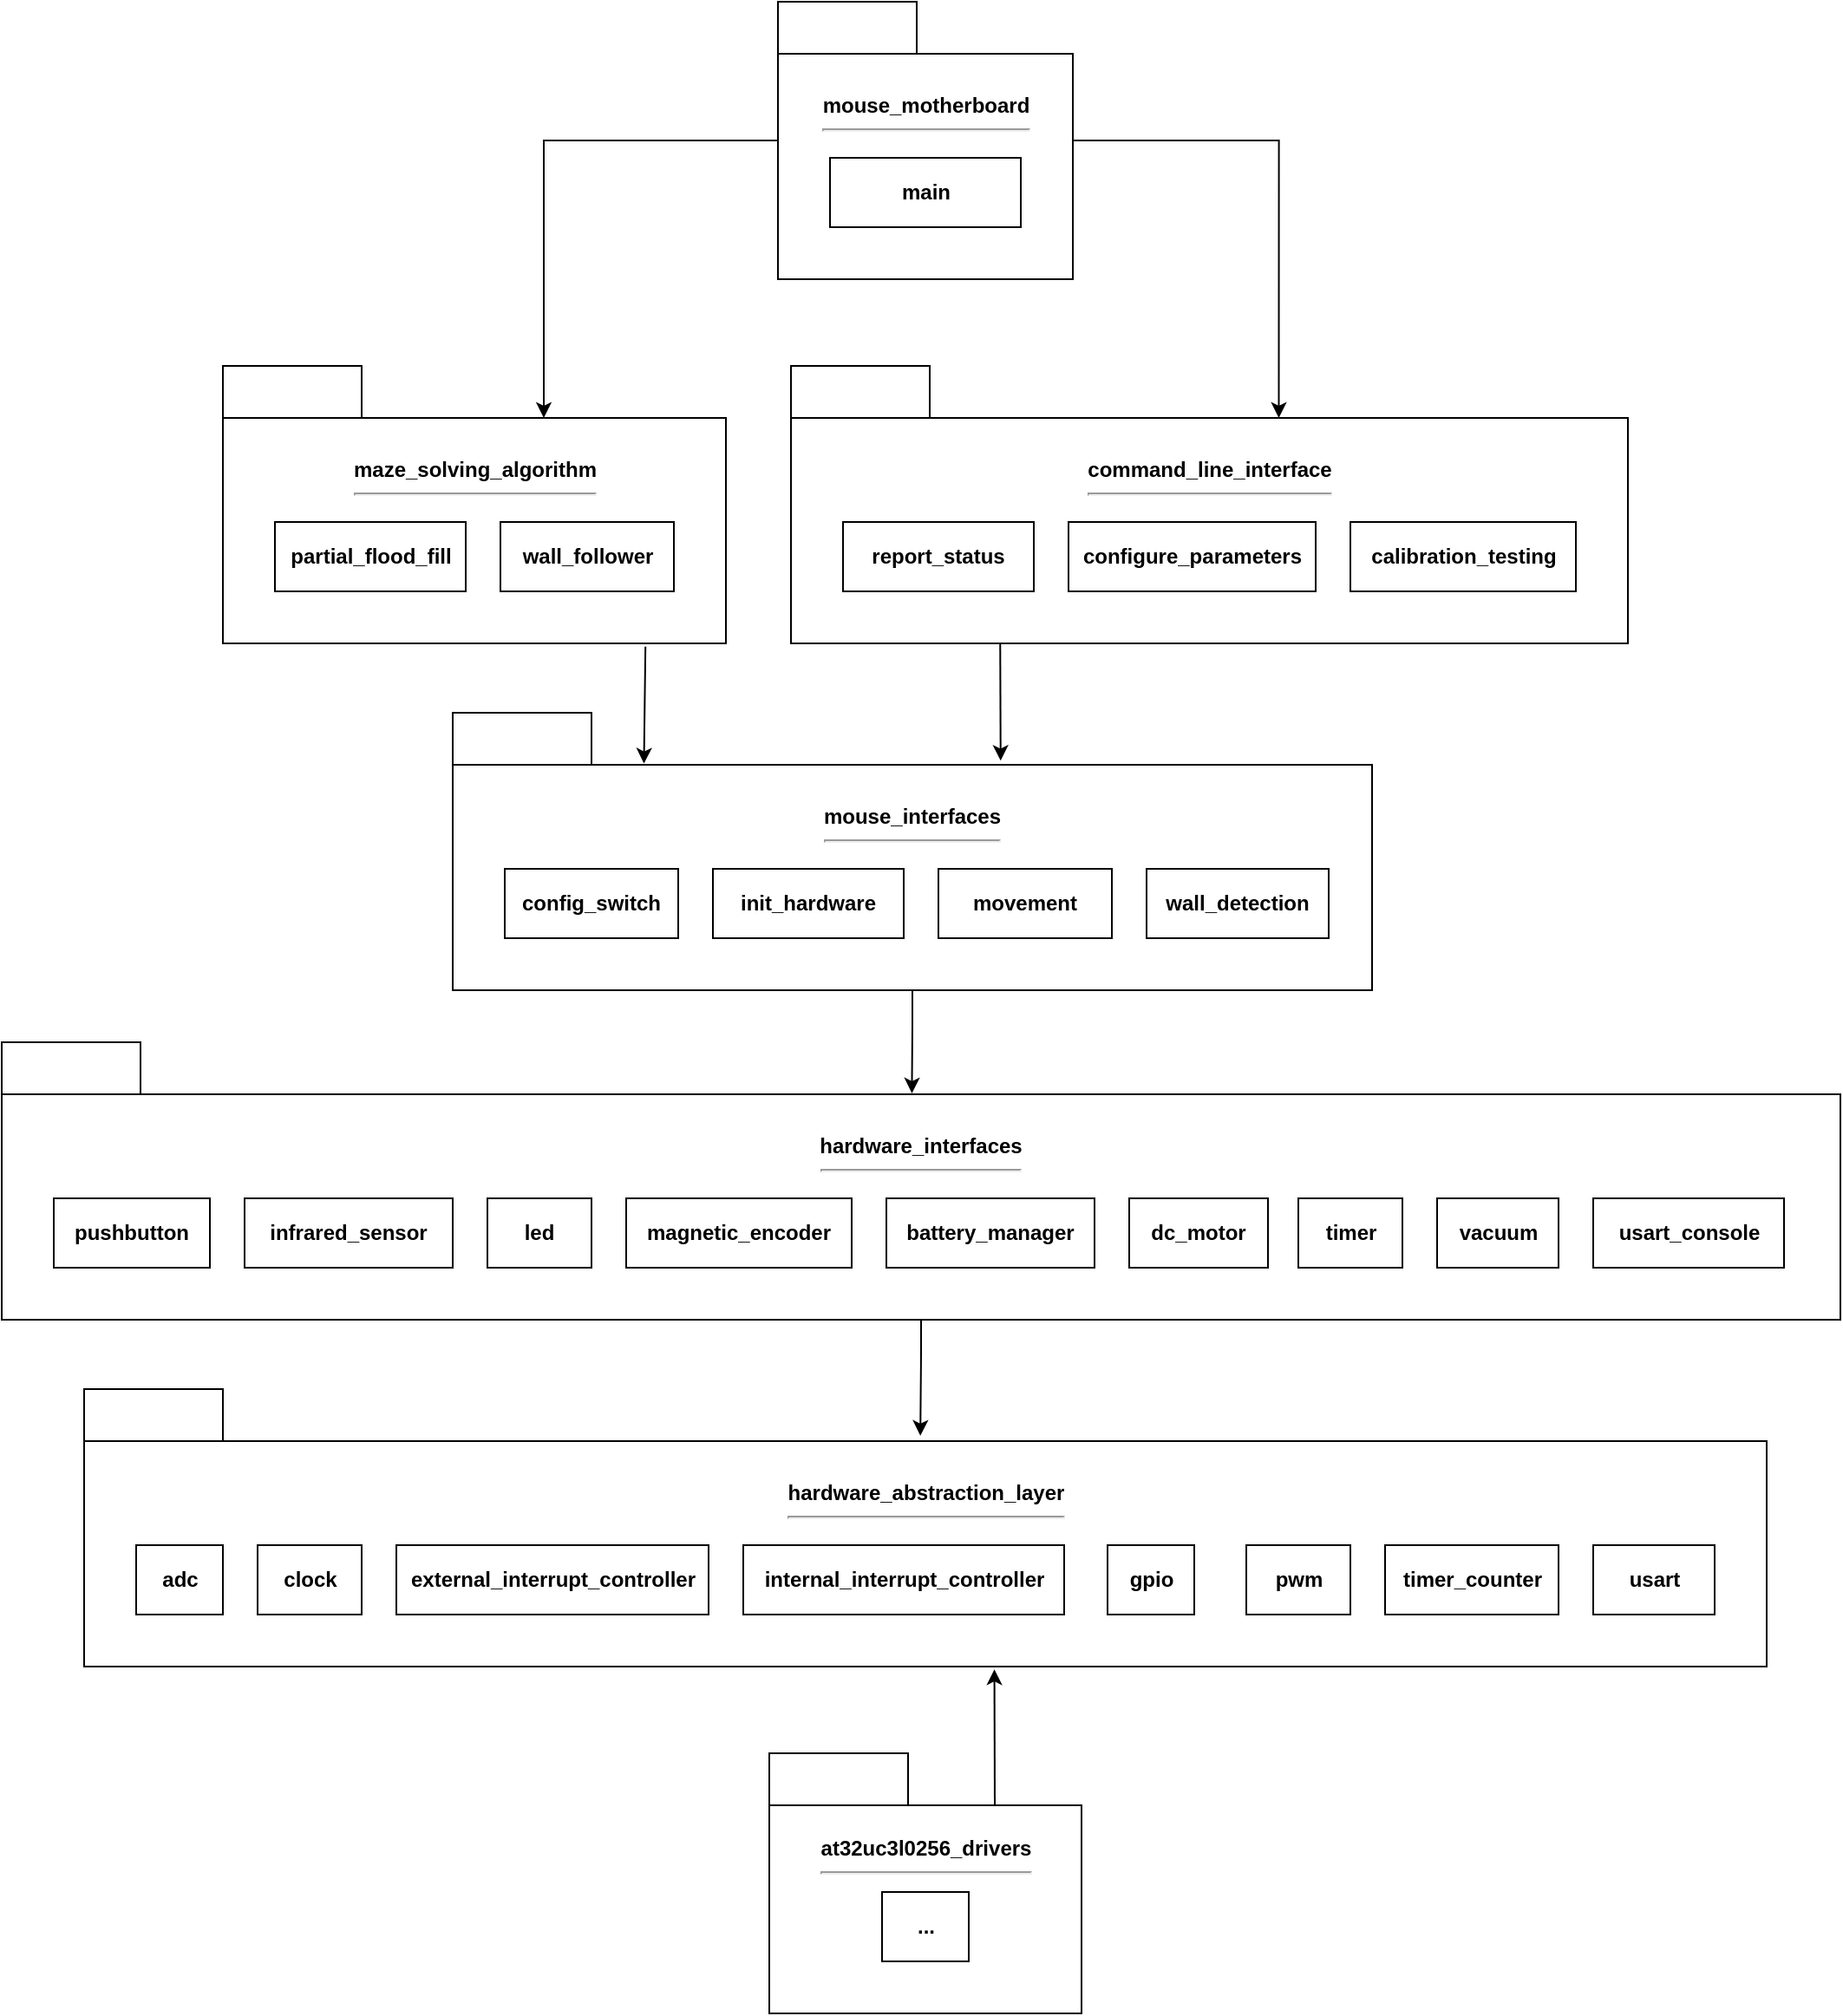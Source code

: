 <mxfile version="26.2.2">
  <diagram name="Page-1" id="oKpc1l_Igcs4GMacKgKO">
    <mxGraphModel dx="1740" dy="1057" grid="1" gridSize="10" guides="1" tooltips="1" connect="1" arrows="1" fold="1" page="1" pageScale="1" pageWidth="850" pageHeight="1100" math="0" shadow="0">
      <root>
        <mxCell id="0" />
        <mxCell id="1" parent="0" />
        <mxCell id="VA4gKk7P2Ic-5W_0SB8y-1" value="hardware_interfaces&lt;div&gt;&lt;hr&gt;&lt;br&gt;&lt;/div&gt;&lt;div&gt;&lt;br&gt;&lt;/div&gt;&lt;div&gt;&lt;br&gt;&lt;/div&gt;&lt;div&gt;&lt;br&gt;&lt;/div&gt;" style="shape=folder;fontStyle=1;tabWidth=80;tabHeight=30;tabPosition=left;html=1;boundedLbl=1;whiteSpace=wrap;" vertex="1" parent="1">
          <mxGeometry x="50" y="710" width="1060" height="160" as="geometry" />
        </mxCell>
        <mxCell id="VA4gKk7P2Ic-5W_0SB8y-3" value="&lt;b&gt;pushbutton&lt;/b&gt;" style="rounded=0;whiteSpace=wrap;html=1;" vertex="1" parent="1">
          <mxGeometry x="80" y="800" width="90" height="40" as="geometry" />
        </mxCell>
        <mxCell id="VA4gKk7P2Ic-5W_0SB8y-4" value="&lt;b&gt;infrared_sensor&lt;/b&gt;" style="rounded=0;whiteSpace=wrap;html=1;" vertex="1" parent="1">
          <mxGeometry x="190" y="800" width="120" height="40" as="geometry" />
        </mxCell>
        <mxCell id="VA4gKk7P2Ic-5W_0SB8y-5" value="&lt;b&gt;led&lt;/b&gt;" style="rounded=0;whiteSpace=wrap;html=1;" vertex="1" parent="1">
          <mxGeometry x="330" y="800" width="60" height="40" as="geometry" />
        </mxCell>
        <mxCell id="VA4gKk7P2Ic-5W_0SB8y-6" value="&lt;b&gt;magnetic_encoder&lt;/b&gt;" style="rounded=0;whiteSpace=wrap;html=1;" vertex="1" parent="1">
          <mxGeometry x="410" y="800" width="130" height="40" as="geometry" />
        </mxCell>
        <mxCell id="VA4gKk7P2Ic-5W_0SB8y-7" value="&lt;b&gt;battery_manager&lt;/b&gt;" style="rounded=0;whiteSpace=wrap;html=1;" vertex="1" parent="1">
          <mxGeometry x="560" y="800" width="120" height="40" as="geometry" />
        </mxCell>
        <mxCell id="VA4gKk7P2Ic-5W_0SB8y-8" value="&lt;b&gt;timer&lt;/b&gt;" style="rounded=0;whiteSpace=wrap;html=1;" vertex="1" parent="1">
          <mxGeometry x="797.5" y="800" width="60" height="40" as="geometry" />
        </mxCell>
        <mxCell id="VA4gKk7P2Ic-5W_0SB8y-10" style="edgeStyle=orthogonalEdgeStyle;rounded=0;orthogonalLoop=1;jettySize=auto;html=1;exitX=0.5;exitY=1;exitDx=0;exitDy=0;" edge="1" parent="1" source="VA4gKk7P2Ic-5W_0SB8y-3" target="VA4gKk7P2Ic-5W_0SB8y-3">
          <mxGeometry relative="1" as="geometry" />
        </mxCell>
        <mxCell id="VA4gKk7P2Ic-5W_0SB8y-11" value="&lt;div&gt;hardware_abstraction_layer&lt;/div&gt;&lt;div&gt;&lt;hr&gt;&lt;br&gt;&lt;/div&gt;&lt;div&gt;&lt;br&gt;&lt;/div&gt;&lt;div&gt;&lt;br&gt;&lt;/div&gt;&lt;div&gt;&lt;br&gt;&lt;/div&gt;" style="shape=folder;fontStyle=1;tabWidth=80;tabHeight=30;tabPosition=left;html=1;boundedLbl=1;whiteSpace=wrap;" vertex="1" parent="1">
          <mxGeometry x="97.5" y="910" width="970" height="160" as="geometry" />
        </mxCell>
        <mxCell id="VA4gKk7P2Ic-5W_0SB8y-12" value="&lt;b&gt;adc&lt;/b&gt;" style="rounded=0;whiteSpace=wrap;html=1;" vertex="1" parent="1">
          <mxGeometry x="127.5" y="1000" width="50" height="40" as="geometry" />
        </mxCell>
        <mxCell id="VA4gKk7P2Ic-5W_0SB8y-13" value="&lt;b&gt;clock&lt;/b&gt;" style="rounded=0;whiteSpace=wrap;html=1;" vertex="1" parent="1">
          <mxGeometry x="197.5" y="1000" width="60" height="40" as="geometry" />
        </mxCell>
        <mxCell id="VA4gKk7P2Ic-5W_0SB8y-14" value="&lt;b&gt;external_interrupt_controller&lt;/b&gt;" style="rounded=0;whiteSpace=wrap;html=1;" vertex="1" parent="1">
          <mxGeometry x="277.5" y="1000" width="180" height="40" as="geometry" />
        </mxCell>
        <mxCell id="VA4gKk7P2Ic-5W_0SB8y-15" value="&lt;b&gt;internal_interrupt_controller&lt;/b&gt;" style="rounded=0;whiteSpace=wrap;html=1;" vertex="1" parent="1">
          <mxGeometry x="477.5" y="1000" width="185" height="40" as="geometry" />
        </mxCell>
        <mxCell id="VA4gKk7P2Ic-5W_0SB8y-16" value="&lt;b&gt;gpio&lt;/b&gt;" style="rounded=0;whiteSpace=wrap;html=1;" vertex="1" parent="1">
          <mxGeometry x="687.5" y="1000" width="50" height="40" as="geometry" />
        </mxCell>
        <mxCell id="VA4gKk7P2Ic-5W_0SB8y-17" value="&lt;b&gt;pwm&lt;/b&gt;" style="rounded=0;whiteSpace=wrap;html=1;" vertex="1" parent="1">
          <mxGeometry x="767.5" y="1000" width="60" height="40" as="geometry" />
        </mxCell>
        <mxCell id="VA4gKk7P2Ic-5W_0SB8y-18" value="&lt;b&gt;usart&lt;/b&gt;" style="rounded=0;whiteSpace=wrap;html=1;" vertex="1" parent="1">
          <mxGeometry x="967.5" y="1000" width="70" height="40" as="geometry" />
        </mxCell>
        <mxCell id="VA4gKk7P2Ic-5W_0SB8y-19" value="&lt;b&gt;timer_counter&lt;/b&gt;" style="rounded=0;whiteSpace=wrap;html=1;" vertex="1" parent="1">
          <mxGeometry x="847.5" y="1000" width="100" height="40" as="geometry" />
        </mxCell>
        <mxCell id="VA4gKk7P2Ic-5W_0SB8y-20" style="edgeStyle=orthogonalEdgeStyle;rounded=0;orthogonalLoop=1;jettySize=auto;html=1;exitX=0.5;exitY=1;exitDx=0;exitDy=0;" edge="1" parent="1" source="VA4gKk7P2Ic-5W_0SB8y-13" target="VA4gKk7P2Ic-5W_0SB8y-13">
          <mxGeometry relative="1" as="geometry" />
        </mxCell>
        <mxCell id="VA4gKk7P2Ic-5W_0SB8y-21" value="&lt;b&gt;dc_motor&lt;/b&gt;" style="rounded=0;whiteSpace=wrap;html=1;" vertex="1" parent="1">
          <mxGeometry x="700" y="800" width="80" height="40" as="geometry" />
        </mxCell>
        <mxCell id="VA4gKk7P2Ic-5W_0SB8y-23" value="&lt;b&gt;vacuum&lt;/b&gt;" style="rounded=0;whiteSpace=wrap;html=1;" vertex="1" parent="1">
          <mxGeometry x="877.5" y="800" width="70" height="40" as="geometry" />
        </mxCell>
        <mxCell id="VA4gKk7P2Ic-5W_0SB8y-24" value="&lt;div&gt;mouse_interfaces&lt;/div&gt;&lt;div&gt;&lt;hr&gt;&lt;br&gt;&lt;/div&gt;&lt;div&gt;&lt;br&gt;&lt;/div&gt;&lt;div&gt;&lt;br&gt;&lt;/div&gt;&lt;div&gt;&lt;br&gt;&lt;/div&gt;" style="shape=folder;fontStyle=1;tabWidth=80;tabHeight=30;tabPosition=left;html=1;boundedLbl=1;whiteSpace=wrap;" vertex="1" parent="1">
          <mxGeometry x="310" y="520" width="530" height="160" as="geometry" />
        </mxCell>
        <mxCell id="VA4gKk7P2Ic-5W_0SB8y-25" value="&lt;b&gt;config_switch&lt;/b&gt;" style="rounded=0;whiteSpace=wrap;html=1;" vertex="1" parent="1">
          <mxGeometry x="340" y="610" width="100" height="40" as="geometry" />
        </mxCell>
        <mxCell id="VA4gKk7P2Ic-5W_0SB8y-26" value="&lt;b&gt;init_hardware&lt;/b&gt;" style="rounded=0;whiteSpace=wrap;html=1;" vertex="1" parent="1">
          <mxGeometry x="460" y="610" width="110" height="40" as="geometry" />
        </mxCell>
        <mxCell id="VA4gKk7P2Ic-5W_0SB8y-27" value="&lt;b&gt;movement&lt;/b&gt;" style="rounded=0;whiteSpace=wrap;html=1;" vertex="1" parent="1">
          <mxGeometry x="590" y="610" width="100" height="40" as="geometry" />
        </mxCell>
        <mxCell id="VA4gKk7P2Ic-5W_0SB8y-28" value="&lt;b&gt;wall_detection&lt;/b&gt;" style="rounded=0;whiteSpace=wrap;html=1;" vertex="1" parent="1">
          <mxGeometry x="710" y="610" width="105" height="40" as="geometry" />
        </mxCell>
        <mxCell id="VA4gKk7P2Ic-5W_0SB8y-33" style="edgeStyle=orthogonalEdgeStyle;rounded=0;orthogonalLoop=1;jettySize=auto;html=1;exitX=0.5;exitY=1;exitDx=0;exitDy=0;" edge="1" parent="1" source="VA4gKk7P2Ic-5W_0SB8y-26" target="VA4gKk7P2Ic-5W_0SB8y-26">
          <mxGeometry relative="1" as="geometry" />
        </mxCell>
        <mxCell id="VA4gKk7P2Ic-5W_0SB8y-35" value="&lt;div&gt;maze_solving_algorithm&lt;/div&gt;&lt;div&gt;&lt;hr&gt;&lt;br&gt;&lt;/div&gt;&lt;div&gt;&lt;br&gt;&lt;/div&gt;&lt;div&gt;&lt;br&gt;&lt;/div&gt;&lt;div&gt;&lt;br&gt;&lt;/div&gt;" style="shape=folder;fontStyle=1;tabWidth=80;tabHeight=30;tabPosition=left;html=1;boundedLbl=1;whiteSpace=wrap;" vertex="1" parent="1">
          <mxGeometry x="177.5" y="320" width="290" height="160" as="geometry" />
        </mxCell>
        <mxCell id="VA4gKk7P2Ic-5W_0SB8y-36" value="&lt;b&gt;partial_flood_fill&lt;/b&gt;" style="rounded=0;whiteSpace=wrap;html=1;" vertex="1" parent="1">
          <mxGeometry x="207.5" y="410" width="110" height="40" as="geometry" />
        </mxCell>
        <mxCell id="VA4gKk7P2Ic-5W_0SB8y-37" value="&lt;b&gt;wall_follower&lt;/b&gt;" style="rounded=0;whiteSpace=wrap;html=1;" vertex="1" parent="1">
          <mxGeometry x="337.5" y="410" width="100" height="40" as="geometry" />
        </mxCell>
        <mxCell id="VA4gKk7P2Ic-5W_0SB8y-38" value="&lt;div&gt;command_line_interface&lt;/div&gt;&lt;div&gt;&lt;hr&gt;&lt;br&gt;&lt;/div&gt;&lt;div&gt;&lt;br&gt;&lt;/div&gt;&lt;div&gt;&lt;br&gt;&lt;/div&gt;&lt;div&gt;&lt;br&gt;&lt;/div&gt;" style="shape=folder;fontStyle=1;tabWidth=80;tabHeight=30;tabPosition=left;html=1;boundedLbl=1;whiteSpace=wrap;" vertex="1" parent="1">
          <mxGeometry x="505" y="320" width="482.5" height="160" as="geometry" />
        </mxCell>
        <mxCell id="VA4gKk7P2Ic-5W_0SB8y-39" value="&lt;b&gt;report_status&lt;/b&gt;" style="rounded=0;whiteSpace=wrap;html=1;" vertex="1" parent="1">
          <mxGeometry x="535" y="410" width="110" height="40" as="geometry" />
        </mxCell>
        <mxCell id="VA4gKk7P2Ic-5W_0SB8y-40" value="&lt;b&gt;configure_parameters&lt;/b&gt;" style="rounded=0;whiteSpace=wrap;html=1;" vertex="1" parent="1">
          <mxGeometry x="665" y="410" width="142.5" height="40" as="geometry" />
        </mxCell>
        <mxCell id="VA4gKk7P2Ic-5W_0SB8y-41" value="&lt;b&gt;calibration_testing&lt;/b&gt;" style="rounded=0;whiteSpace=wrap;html=1;" vertex="1" parent="1">
          <mxGeometry x="827.5" y="410" width="130" height="40" as="geometry" />
        </mxCell>
        <mxCell id="VA4gKk7P2Ic-5W_0SB8y-62" style="edgeStyle=orthogonalEdgeStyle;rounded=0;orthogonalLoop=1;jettySize=auto;html=1;entryX=0;entryY=0;entryDx=281.25;entryDy=30;entryPerimeter=0;" edge="1" parent="1" source="VA4gKk7P2Ic-5W_0SB8y-45" target="VA4gKk7P2Ic-5W_0SB8y-38">
          <mxGeometry relative="1" as="geometry">
            <mxPoint x="790" y="280" as="targetPoint" />
            <Array as="points">
              <mxPoint x="786" y="190" />
            </Array>
          </mxGeometry>
        </mxCell>
        <mxCell id="VA4gKk7P2Ic-5W_0SB8y-45" value="&lt;div&gt;mouse_motherboard&lt;/div&gt;&lt;div&gt;&lt;hr&gt;&lt;br&gt;&lt;/div&gt;&lt;div&gt;&lt;br&gt;&lt;/div&gt;&lt;div&gt;&lt;br&gt;&lt;/div&gt;&lt;div&gt;&lt;br&gt;&lt;/div&gt;" style="shape=folder;fontStyle=1;tabWidth=80;tabHeight=30;tabPosition=left;html=1;boundedLbl=1;whiteSpace=wrap;" vertex="1" parent="1">
          <mxGeometry x="497.5" y="110" width="170" height="160" as="geometry" />
        </mxCell>
        <mxCell id="VA4gKk7P2Ic-5W_0SB8y-46" value="&lt;b&gt;main&lt;/b&gt;" style="rounded=0;whiteSpace=wrap;html=1;" vertex="1" parent="1">
          <mxGeometry x="527.5" y="200" width="110" height="40" as="geometry" />
        </mxCell>
        <mxCell id="VA4gKk7P2Ic-5W_0SB8y-47" value="&lt;div&gt;at32uc3l0256_drivers&lt;/div&gt;&lt;div&gt;&lt;hr&gt;&lt;br&gt;&lt;/div&gt;&lt;div&gt;&lt;br&gt;&lt;/div&gt;&lt;div&gt;&lt;br&gt;&lt;/div&gt;&lt;div&gt;&lt;br&gt;&lt;/div&gt;" style="shape=folder;fontStyle=1;tabWidth=80;tabHeight=30;tabPosition=left;html=1;boundedLbl=1;whiteSpace=wrap;" vertex="1" parent="1">
          <mxGeometry x="492.5" y="1120" width="180" height="150" as="geometry" />
        </mxCell>
        <mxCell id="VA4gKk7P2Ic-5W_0SB8y-48" value="&lt;b&gt;...&lt;/b&gt;" style="rounded=0;whiteSpace=wrap;html=1;" vertex="1" parent="1">
          <mxGeometry x="557.5" y="1200" width="50" height="40" as="geometry" />
        </mxCell>
        <mxCell id="VA4gKk7P2Ic-5W_0SB8y-52" value="&lt;b&gt;usart_console&lt;/b&gt;" style="rounded=0;whiteSpace=wrap;html=1;" vertex="1" parent="1">
          <mxGeometry x="967.5" y="800" width="110" height="40" as="geometry" />
        </mxCell>
        <mxCell id="VA4gKk7P2Ic-5W_0SB8y-53" value="" style="endArrow=classic;html=1;rounded=0;exitX=0;exitY=0;exitDx=130;exitDy=30;exitPerimeter=0;entryX=0.541;entryY=1.01;entryDx=0;entryDy=0;entryPerimeter=0;" edge="1" parent="1" source="VA4gKk7P2Ic-5W_0SB8y-47" target="VA4gKk7P2Ic-5W_0SB8y-11">
          <mxGeometry width="50" height="50" relative="1" as="geometry">
            <mxPoint x="860" y="1200" as="sourcePoint" />
            <mxPoint x="910" y="1150" as="targetPoint" />
          </mxGeometry>
        </mxCell>
        <mxCell id="VA4gKk7P2Ic-5W_0SB8y-54" style="edgeStyle=orthogonalEdgeStyle;rounded=0;orthogonalLoop=1;jettySize=auto;html=1;entryX=0.497;entryY=0.168;entryDx=0;entryDy=0;entryPerimeter=0;" edge="1" parent="1" source="VA4gKk7P2Ic-5W_0SB8y-1" target="VA4gKk7P2Ic-5W_0SB8y-11">
          <mxGeometry relative="1" as="geometry" />
        </mxCell>
        <mxCell id="VA4gKk7P2Ic-5W_0SB8y-56" style="edgeStyle=orthogonalEdgeStyle;rounded=0;orthogonalLoop=1;jettySize=auto;html=1;entryX=0.495;entryY=0.184;entryDx=0;entryDy=0;entryPerimeter=0;" edge="1" parent="1" source="VA4gKk7P2Ic-5W_0SB8y-24" target="VA4gKk7P2Ic-5W_0SB8y-1">
          <mxGeometry relative="1" as="geometry" />
        </mxCell>
        <mxCell id="VA4gKk7P2Ic-5W_0SB8y-58" value="" style="endArrow=classic;html=1;rounded=0;exitX=0.84;exitY=1.012;exitDx=0;exitDy=0;exitPerimeter=0;entryX=0.208;entryY=0.183;entryDx=0;entryDy=0;entryPerimeter=0;" edge="1" parent="1" source="VA4gKk7P2Ic-5W_0SB8y-35" target="VA4gKk7P2Ic-5W_0SB8y-24">
          <mxGeometry width="50" height="50" relative="1" as="geometry">
            <mxPoint x="480" y="540" as="sourcePoint" />
            <mxPoint x="530" y="490" as="targetPoint" />
          </mxGeometry>
        </mxCell>
        <mxCell id="VA4gKk7P2Ic-5W_0SB8y-59" value="" style="endArrow=classic;html=1;rounded=0;exitX=0.25;exitY=1;exitDx=0;exitDy=0;exitPerimeter=0;entryX=0.596;entryY=0.173;entryDx=0;entryDy=0;entryPerimeter=0;" edge="1" parent="1" source="VA4gKk7P2Ic-5W_0SB8y-38" target="VA4gKk7P2Ic-5W_0SB8y-24">
          <mxGeometry width="50" height="50" relative="1" as="geometry">
            <mxPoint x="650" y="550" as="sourcePoint" />
            <mxPoint x="700" y="500" as="targetPoint" />
          </mxGeometry>
        </mxCell>
        <mxCell id="VA4gKk7P2Ic-5W_0SB8y-61" style="edgeStyle=orthogonalEdgeStyle;rounded=0;orthogonalLoop=1;jettySize=auto;html=1;entryX=0;entryY=0;entryDx=185;entryDy=30;entryPerimeter=0;" edge="1" parent="1" source="VA4gKk7P2Ic-5W_0SB8y-45" target="VA4gKk7P2Ic-5W_0SB8y-35">
          <mxGeometry relative="1" as="geometry" />
        </mxCell>
      </root>
    </mxGraphModel>
  </diagram>
</mxfile>
